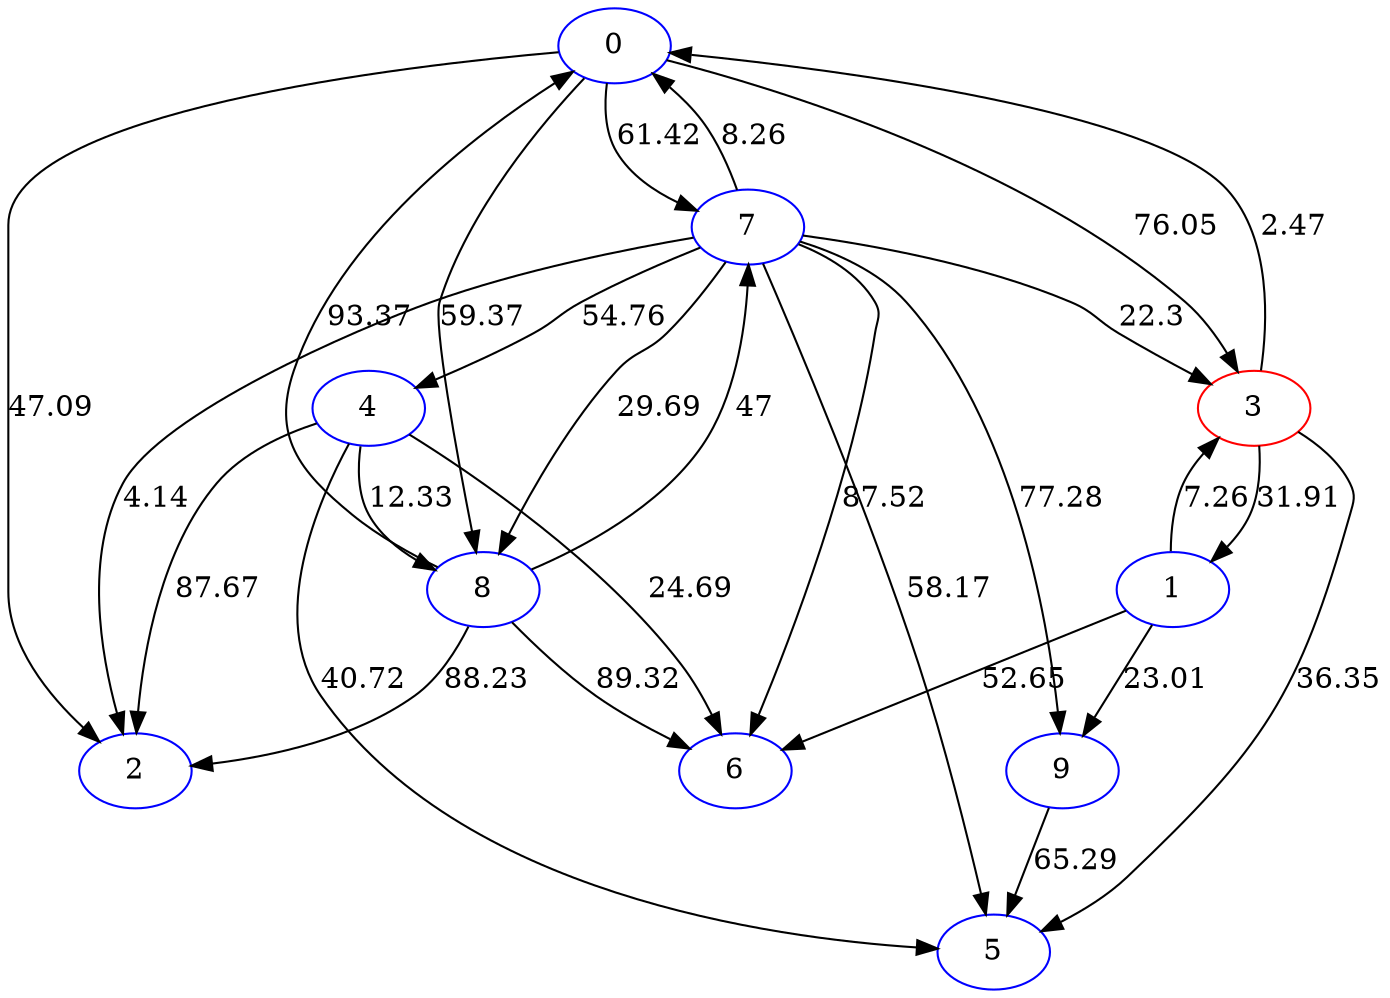 digraph G {
    0 [pos="99.63,-14.82!", label="0", color="blue"];
    1 [pos="-3.22,-40.99!", label="1", color="blue"];
    2 [pos="-32.52,-93.66!", label="2", color="blue"];
    3 [pos="-31.41,15.63!", label="3", color="red"];
    4 [pos="53.96,28.23!", label="4", color="blue"];
    5 [pos="84.56,56.77!", label="5", color="blue"];
    6 [pos="-27.65,-74.77!", label="6", color="blue"];
    7 [pos="-23.47,-42.06!", label="7", color="blue"];
    8 [pos="-23.73,-57.08!", label="8", color="blue"];
    9 [pos="90.87,-15.92!", label="9", color="blue"];
    0 -> 2 [label="47.09"];
    0 -> 3 [label="76.05"];
    0 -> 7 [label="61.42"];
    0 -> 8 [label="59.37"];
    1 -> 9 [label="23.01"];
    1 -> 3 [label="7.26"];
    1 -> 6 [label="52.65"];
    3 -> 5 [label="36.35"];
    3 -> 0 [label="2.47"];
    3 -> 1 [label="31.91"];
    4 -> 6 [label="24.69"];
    4 -> 8 [label="12.33"];
    4 -> 5 [label="40.72"];
    4 -> 2 [label="87.67"];
    7 -> 6 [label="87.52"];
    7 -> 3 [label="22.3"];
    7 -> 2 [label="4.14"];
    7 -> 5 [label="58.17"];
    7 -> 0 [label="8.26"];
    7 -> 4 [label="54.76"];
    7 -> 8 [label="29.69"];
    7 -> 9 [label="77.28"];
    8 -> 2 [label="88.23"];
    8 -> 6 [label="89.32"];
    8 -> 7 [label="47"];
    8 -> 0 [label="93.37"];
    9 -> 5 [label="65.29"];
}
